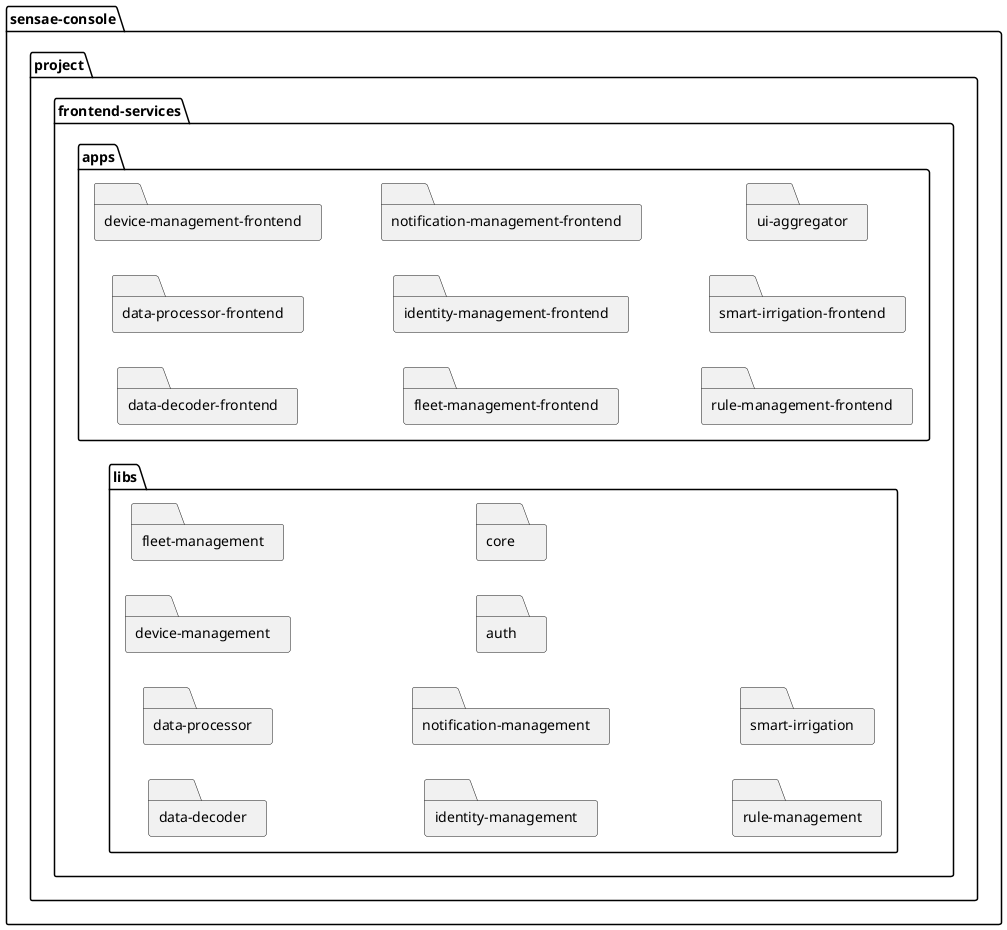 @startuml development-frontend

left to right direction

folder "sensae-console" {
    folder "project" {
        folder "frontend-services" {
            folder "apps" as a {
                folder "data-decoder-frontend"
                folder "data-processor-frontend"
                folder "device-management-frontend"
                folder "fleet-management-frontend"
                folder "identity-management-frontend"
                folder "notification-management-frontend"
                folder "rule-management-frontend"
                folder "smart-irrigation-frontend"
                folder "ui-aggregator"
            }
            folder "libs" as b {
                folder "data-decoder"
                folder "data-processor"
                folder "device-management"
                folder "fleet-management"
                folder "identity-management"
                folder "notification-management"
                folder "auth"
                folder "core"
                folder "rule-management"
                folder "smart-irrigation"
            }            
        }
    }
}

@enduml
